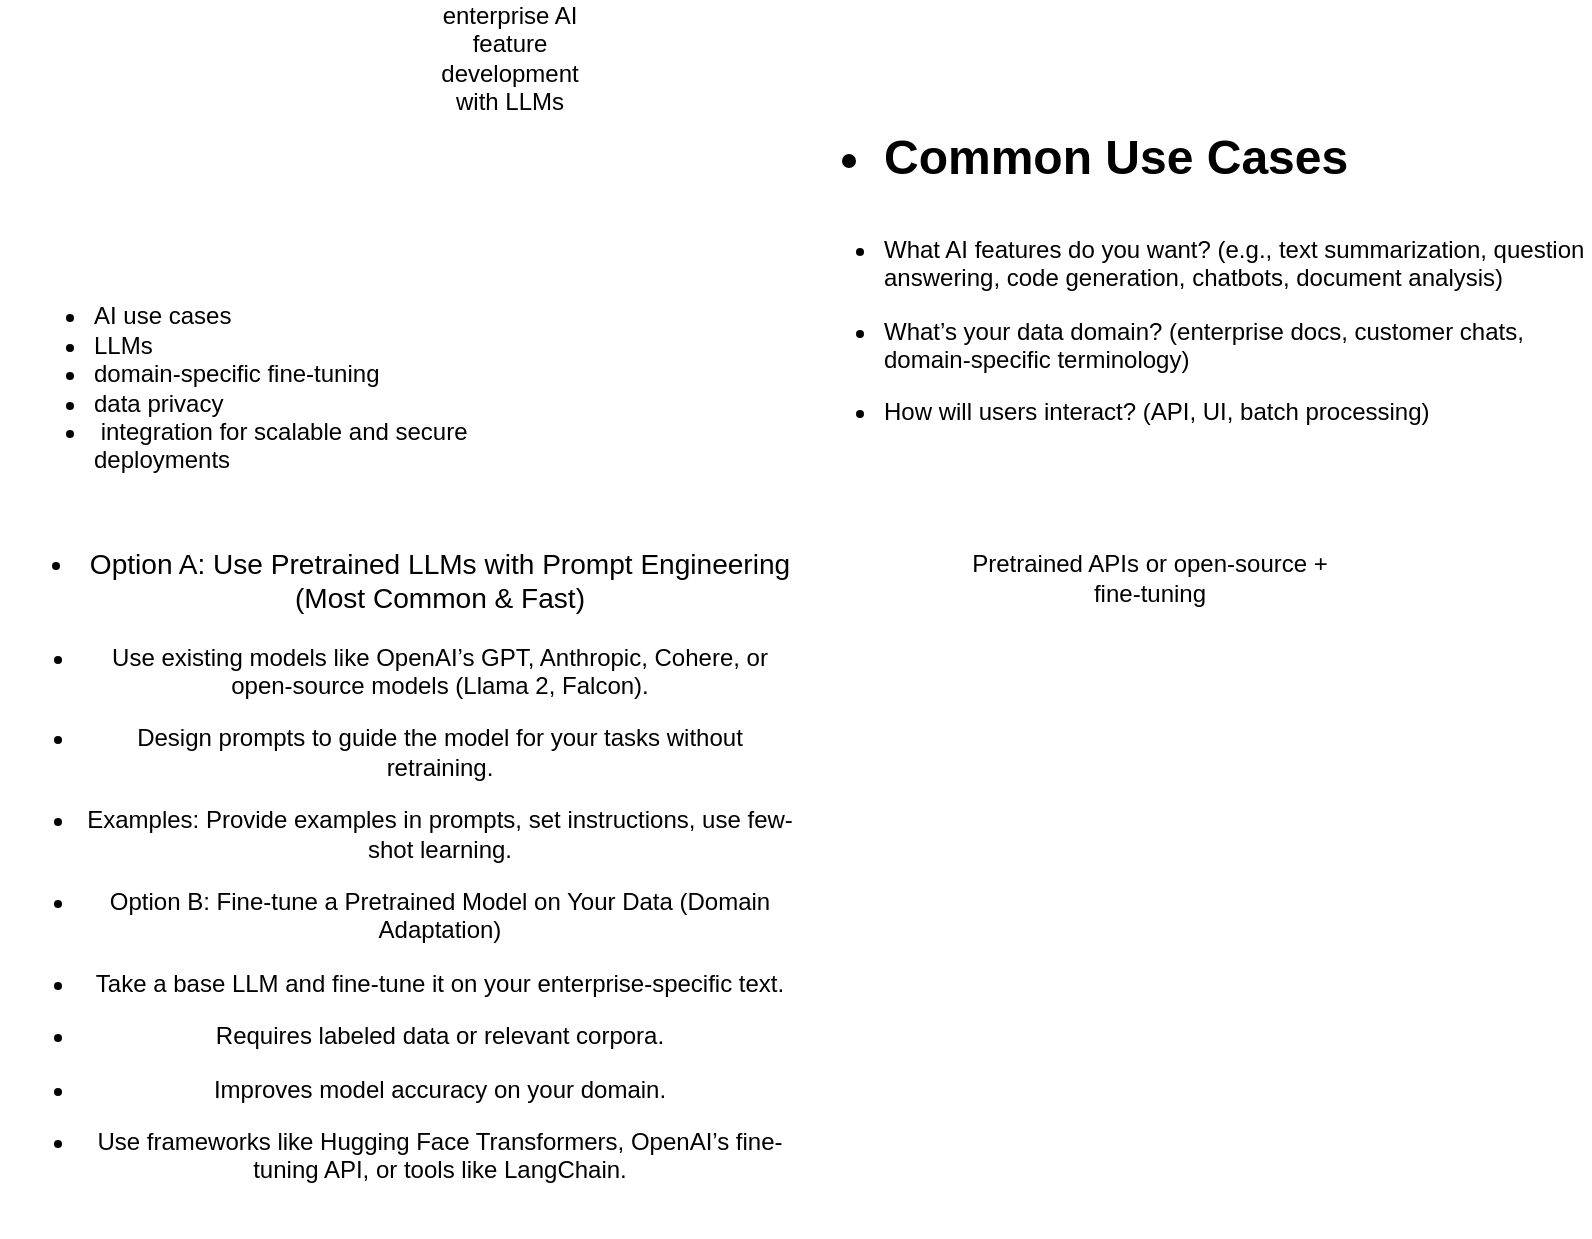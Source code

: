 <mxfile version="27.1.6">
  <diagram name="Page-1" id="cea-h8DMVfX1R-KXLwyN">
    <mxGraphModel dx="1017" dy="514" grid="1" gridSize="10" guides="1" tooltips="1" connect="1" arrows="1" fold="1" page="1" pageScale="1" pageWidth="850" pageHeight="1100" math="0" shadow="0">
      <root>
        <mxCell id="0" />
        <mxCell id="1" parent="0" />
        <mxCell id="N-INbL_eP4r596bO7esT-1" value=" enterprise AI feature development with LLMs" style="text;html=1;align=center;verticalAlign=middle;whiteSpace=wrap;rounded=0;" vertex="1" parent="1">
          <mxGeometry x="250" y="70" width="60" height="30" as="geometry" />
        </mxCell>
        <mxCell id="N-INbL_eP4r596bO7esT-2" value="&lt;ul&gt;&lt;li&gt;AI use cases&lt;/li&gt;&lt;li&gt;LLMs&amp;nbsp;&lt;/li&gt;&lt;li&gt;domain-specific fine-tuning&lt;/li&gt;&lt;li&gt;data privacy&lt;/li&gt;&lt;li&gt;&amp;nbsp;integration for scalable and secure deployments&lt;/li&gt;&lt;/ul&gt;" style="text;html=1;align=left;verticalAlign=middle;whiteSpace=wrap;rounded=0;" vertex="1" parent="1">
          <mxGeometry x="30" y="230" width="250" height="40" as="geometry" />
        </mxCell>
        <mxCell id="N-INbL_eP4r596bO7esT-3" value="&lt;h1 style=&quot;margin-top: 0px;&quot;&gt;&lt;ul&gt;&lt;li&gt;Common Use Cases&lt;/li&gt;&lt;/ul&gt;&lt;/h1&gt;&lt;ul&gt;&lt;li data-end=&quot;508&quot; data-start=&quot;384&quot;&gt;&lt;p data-end=&quot;508&quot; data-start=&quot;386&quot;&gt;What AI features do you want? (e.g., text summarization, question answering, code generation, chatbots, document analysis)&lt;/p&gt;&lt;/li&gt;&lt;li data-end=&quot;598&quot; data-start=&quot;509&quot;&gt;&lt;p data-end=&quot;598&quot; data-start=&quot;511&quot;&gt;What’s your data domain? (enterprise docs, customer chats, domain-specific terminology)&lt;/p&gt;&lt;/li&gt;&lt;li data-end=&quot;598&quot; data-start=&quot;509&quot;&gt;&lt;p data-end=&quot;598&quot; data-start=&quot;511&quot;&gt;&lt;span style=&quot;background-color: transparent; color: light-dark(rgb(0, 0, 0), rgb(255, 255, 255));&quot;&gt;How will users interact? (API, UI, batch processing)&lt;/span&gt;&lt;/p&gt;&lt;/li&gt;&lt;/ul&gt;" style="text;html=1;whiteSpace=wrap;overflow=hidden;rounded=0;" vertex="1" parent="1">
          <mxGeometry x="425" y="90" width="395" height="190" as="geometry" />
        </mxCell>
        <mxCell id="N-INbL_eP4r596bO7esT-4" value="&lt;h3 data-end=&quot;802&quot; data-start=&quot;724&quot;&gt;&lt;ul&gt;&lt;li&gt;&lt;span style=&quot;font-weight: normal;&quot;&gt;Option A: Use Pretrained LLMs with Prompt Engineering (Most Common &amp;amp; Fast)&lt;/span&gt;&lt;/li&gt;&lt;/ul&gt;&lt;/h3&gt;&lt;ul data-end=&quot;1391&quot; data-start=&quot;1136&quot;&gt;&lt;li data-end=&quot;904&quot; data-start=&quot;804&quot;&gt;&lt;p data-end=&quot;904&quot; data-start=&quot;806&quot;&gt;Use existing models like OpenAI’s GPT, Anthropic, Cohere, or open-source models (Llama 2, Falcon).&lt;/p&gt;&lt;/li&gt;&lt;li data-end=&quot;904&quot; data-start=&quot;804&quot;&gt;&lt;p data-end=&quot;904&quot; data-start=&quot;806&quot;&gt;&lt;span style=&quot;background-color: transparent; color: light-dark(rgb(0, 0, 0), rgb(255, 255, 255));&quot;&gt;Design prompts to guide the model for your tasks without retraining.&lt;/span&gt;&lt;/p&gt;&lt;/li&gt;&lt;li data-end=&quot;1057&quot; data-start=&quot;976&quot;&gt;&lt;p data-end=&quot;1057&quot; data-start=&quot;978&quot;&gt;Examples: Provide examples in prompts, set instructions, use few-shot learning.&lt;/p&gt;&lt;/li&gt;&lt;li&gt;Option B: Fine-tune a Pretrained Model on Your Data (Domain Adaptation)&lt;/li&gt;&lt;li data-end=&quot;1204&quot; data-start=&quot;1136&quot;&gt;&lt;p data-end=&quot;1204&quot; data-start=&quot;1138&quot;&gt;Take a base LLM and fine-tune it on your enterprise-specific text.&lt;/p&gt;&lt;/li&gt;&lt;li data-end=&quot;1249&quot; data-start=&quot;1205&quot;&gt;&lt;p data-end=&quot;1249&quot; data-start=&quot;1207&quot;&gt;Requires labeled data or relevant corpora.&lt;/p&gt;&lt;/li&gt;&lt;li data-end=&quot;1291&quot; data-start=&quot;1250&quot;&gt;&lt;p data-end=&quot;1291&quot; data-start=&quot;1252&quot;&gt;Improves model accuracy on your domain.&lt;/p&gt;&lt;/li&gt;&lt;li data-end=&quot;1391&quot; data-start=&quot;1292&quot;&gt;&lt;p data-end=&quot;1391&quot; data-start=&quot;1294&quot;&gt;Use frameworks like Hugging Face Transformers, OpenAI’s fine-tuning API, or tools like LangChain.&lt;/p&gt;&lt;/li&gt;&lt;/ul&gt;&lt;div&gt;&lt;br&gt;&lt;/div&gt;" style="text;html=1;align=center;verticalAlign=middle;whiteSpace=wrap;rounded=0;" vertex="1" parent="1">
          <mxGeometry x="25" y="480" width="400" height="30" as="geometry" />
        </mxCell>
        <mxCell id="N-INbL_eP4r596bO7esT-5" value="Pretrained APIs or open-source + fine-tuning" style="text;html=1;align=center;verticalAlign=middle;whiteSpace=wrap;rounded=0;" vertex="1" parent="1">
          <mxGeometry x="500" y="330" width="200" height="30" as="geometry" />
        </mxCell>
      </root>
    </mxGraphModel>
  </diagram>
</mxfile>
